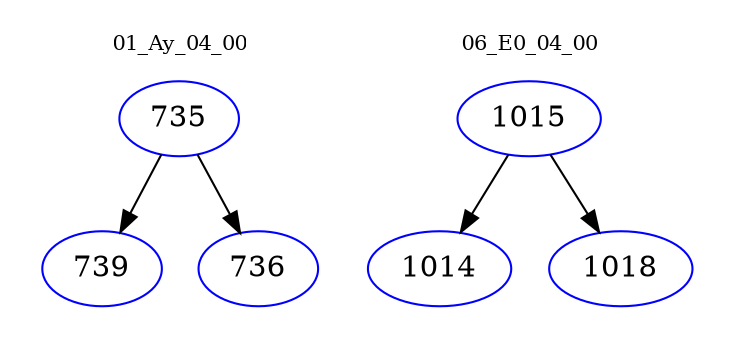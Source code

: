 digraph{
subgraph cluster_0 {
color = white
label = "01_Ay_04_00";
fontsize=10;
T0_735 [label="735", color="blue"]
T0_735 -> T0_739 [color="black"]
T0_739 [label="739", color="blue"]
T0_735 -> T0_736 [color="black"]
T0_736 [label="736", color="blue"]
}
subgraph cluster_1 {
color = white
label = "06_E0_04_00";
fontsize=10;
T1_1015 [label="1015", color="blue"]
T1_1015 -> T1_1014 [color="black"]
T1_1014 [label="1014", color="blue"]
T1_1015 -> T1_1018 [color="black"]
T1_1018 [label="1018", color="blue"]
}
}
